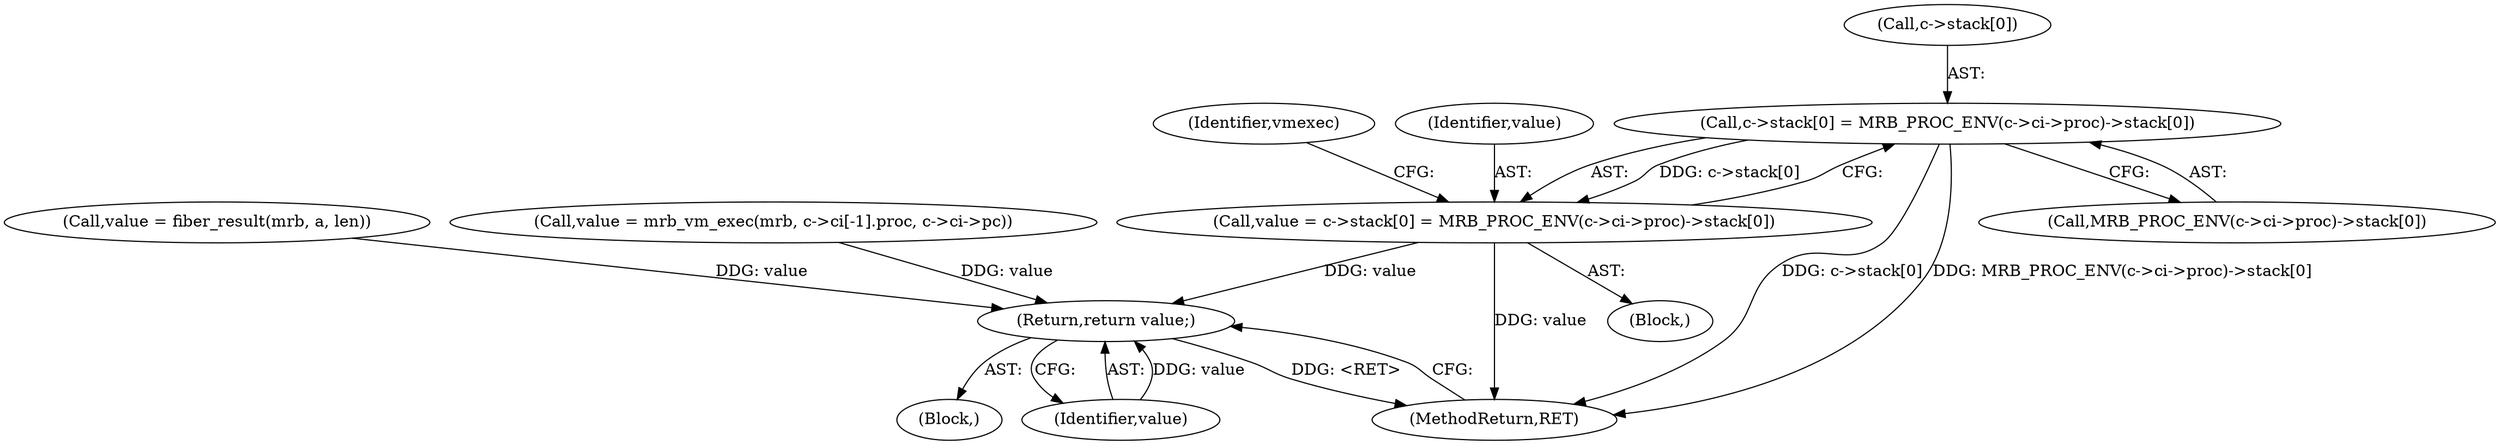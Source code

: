 digraph "0_mruby_778500563a9f7ceba996937dc886bd8cde29b42b@array" {
"1000241" [label="(Call,c->stack[0] = MRB_PROC_ENV(c->ci->proc)->stack[0])"];
"1000239" [label="(Call,value = c->stack[0] = MRB_PROC_ENV(c->ci->proc)->stack[0])"];
"1000299" [label="(Return,return value;)"];
"1000108" [label="(Block,)"];
"1000301" [label="(MethodReturn,RET)"];
"1000266" [label="(Identifier,vmexec)"];
"1000241" [label="(Call,c->stack[0] = MRB_PROC_ENV(c->ci->proc)->stack[0])"];
"1000247" [label="(Call,MRB_PROC_ENV(c->ci->proc)->stack[0])"];
"1000240" [label="(Identifier,value)"];
"1000198" [label="(Block,)"];
"1000239" [label="(Call,value = c->stack[0] = MRB_PROC_ENV(c->ci->proc)->stack[0])"];
"1000259" [label="(Call,value = fiber_result(mrb, a, len))"];
"1000300" [label="(Identifier,value)"];
"1000273" [label="(Call,value = mrb_vm_exec(mrb, c->ci[-1].proc, c->ci->pc))"];
"1000299" [label="(Return,return value;)"];
"1000242" [label="(Call,c->stack[0])"];
"1000241" -> "1000239"  [label="AST: "];
"1000241" -> "1000247"  [label="CFG: "];
"1000242" -> "1000241"  [label="AST: "];
"1000247" -> "1000241"  [label="AST: "];
"1000239" -> "1000241"  [label="CFG: "];
"1000241" -> "1000301"  [label="DDG: c->stack[0]"];
"1000241" -> "1000301"  [label="DDG: MRB_PROC_ENV(c->ci->proc)->stack[0]"];
"1000241" -> "1000239"  [label="DDG: c->stack[0]"];
"1000239" -> "1000198"  [label="AST: "];
"1000240" -> "1000239"  [label="AST: "];
"1000266" -> "1000239"  [label="CFG: "];
"1000239" -> "1000301"  [label="DDG: value"];
"1000239" -> "1000299"  [label="DDG: value"];
"1000299" -> "1000108"  [label="AST: "];
"1000299" -> "1000300"  [label="CFG: "];
"1000300" -> "1000299"  [label="AST: "];
"1000301" -> "1000299"  [label="CFG: "];
"1000299" -> "1000301"  [label="DDG: <RET>"];
"1000300" -> "1000299"  [label="DDG: value"];
"1000259" -> "1000299"  [label="DDG: value"];
"1000273" -> "1000299"  [label="DDG: value"];
}
